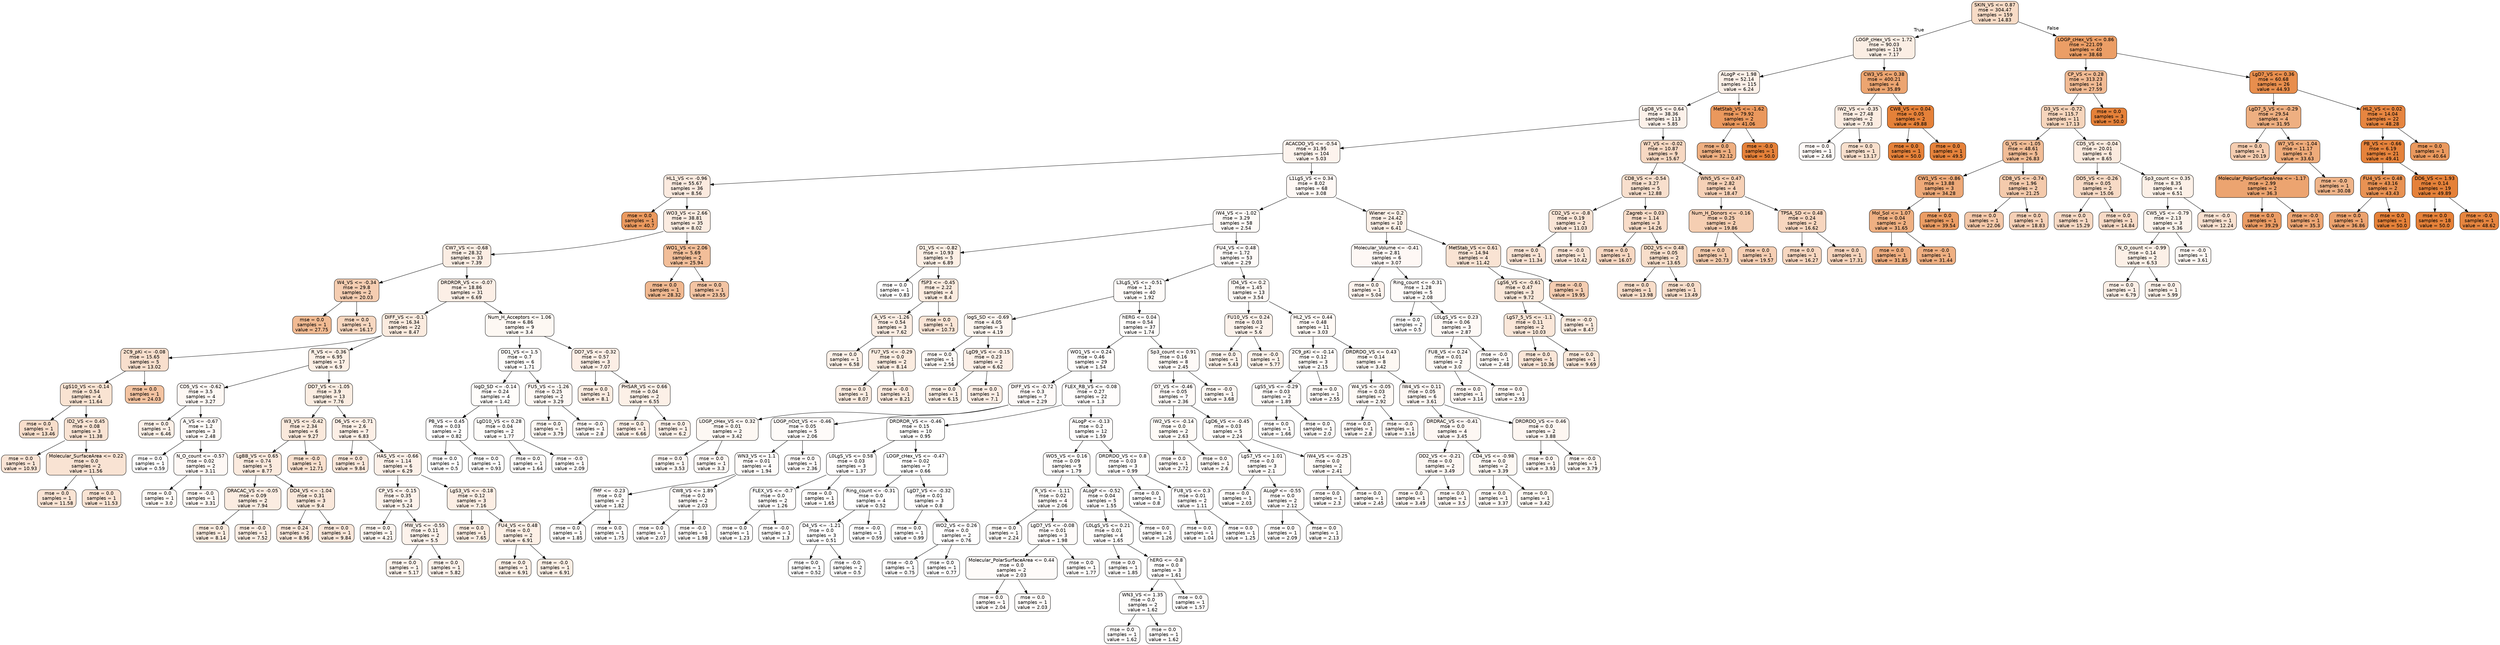 digraph Tree {
node [shape=box, style="filled, rounded", color="black", fontname=helvetica] ;
edge [fontname=helvetica] ;
0 [label="SKIN_VS <= 0.87\nmse = 304.47\nsamples = 159\nvalue = 14.83", fillcolor="#f7dbc6"] ;
1 [label="LOGP_cHex_VS <= 1.72\nmse = 90.03\nsamples = 119\nvalue = 7.17", fillcolor="#fbeee4"] ;
0 -> 1 [labeldistance=2.5, labelangle=45, headlabel="True"] ;
2 [label="ALogP <= 1.98\nmse = 52.14\nsamples = 115\nvalue = 6.24", fillcolor="#fcf0e8"] ;
1 -> 2 ;
3 [label="LgD8_VS <= 0.64\nmse = 38.36\nsamples = 113\nvalue = 5.85", fillcolor="#fcf1ea"] ;
2 -> 3 ;
4 [label="ACACDO_VS <= -0.54\nmse = 31.95\nsamples = 104\nvalue = 5.03", fillcolor="#fdf3ed"] ;
3 -> 4 ;
5 [label="HL1_VS <= -0.96\nmse = 55.67\nsamples = 36\nvalue = 8.56", fillcolor="#fbeadf"] ;
4 -> 5 ;
6 [label="mse = 0.0\nsamples = 1\nvalue = 40.7", fillcolor="#ea995e"] ;
5 -> 6 ;
7 [label="WO3_VS <= 2.66\nmse = 38.81\nsamples = 35\nvalue = 8.02", fillcolor="#fbece1"] ;
5 -> 7 ;
8 [label="CW7_VS <= -0.68\nmse = 28.32\nsamples = 33\nvalue = 7.39", fillcolor="#fbede3"] ;
7 -> 8 ;
9 [label="W4_VS <= -0.34\nmse = 29.8\nsamples = 2\nvalue = 20.03", fillcolor="#f5cdb1"] ;
8 -> 9 ;
10 [label="mse = 0.0\nsamples = 1\nvalue = 27.75", fillcolor="#f1ba92"] ;
9 -> 10 ;
11 [label="mse = 0.0\nsamples = 1\nvalue = 16.17", fillcolor="#f7d7c0"] ;
9 -> 11 ;
12 [label="DRDRDR_VS <= -0.07\nmse = 18.86\nsamples = 31\nvalue = 6.69", fillcolor="#fcefe6"] ;
8 -> 12 ;
13 [label="DIFF_VS <= -0.1\nmse = 16.34\nsamples = 22\nvalue = 8.47", fillcolor="#fbebdf"] ;
12 -> 13 ;
14 [label="2C9_pKi <= -0.08\nmse = 15.65\nsamples = 5\nvalue = 13.02", fillcolor="#f8dfcd"] ;
13 -> 14 ;
15 [label="LgS10_VS <= -0.14\nmse = 0.54\nsamples = 4\nvalue = 11.64", fillcolor="#f9e3d2"] ;
14 -> 15 ;
16 [label="mse = 0.0\nsamples = 1\nvalue = 13.46", fillcolor="#f8decb"] ;
15 -> 16 ;
17 [label="ID2_VS <= 0.45\nmse = 0.08\nsamples = 3\nvalue = 11.38", fillcolor="#f9e3d3"] ;
15 -> 17 ;
18 [label="mse = 0.0\nsamples = 1\nvalue = 10.93", fillcolor="#fae4d5"] ;
17 -> 18 ;
19 [label="Molecular_SurfaceArea <= 0.22\nmse = 0.0\nsamples = 2\nvalue = 11.56", fillcolor="#f9e3d3"] ;
17 -> 19 ;
20 [label="mse = 0.0\nsamples = 1\nvalue = 11.58", fillcolor="#f9e3d3"] ;
19 -> 20 ;
21 [label="mse = 0.0\nsamples = 1\nvalue = 11.53", fillcolor="#f9e3d3"] ;
19 -> 21 ;
22 [label="mse = 0.0\nsamples = 1\nvalue = 24.03", fillcolor="#f3c3a1"] ;
14 -> 22 ;
23 [label="R_VS <= -0.36\nmse = 6.95\nsamples = 17\nvalue = 6.9", fillcolor="#fcefe5"] ;
13 -> 23 ;
24 [label="CD5_VS <= -0.62\nmse = 3.5\nsamples = 4\nvalue = 3.27", fillcolor="#fef8f4"] ;
23 -> 24 ;
25 [label="mse = 0.0\nsamples = 1\nvalue = 6.46", fillcolor="#fcf0e7"] ;
24 -> 25 ;
26 [label="A_VS <= -0.67\nmse = 1.2\nsamples = 3\nvalue = 2.48", fillcolor="#fefaf7"] ;
24 -> 26 ;
27 [label="mse = 0.0\nsamples = 1\nvalue = 0.59", fillcolor="#ffffff"] ;
26 -> 27 ;
28 [label="N_O_count <= -0.57\nmse = 0.02\nsamples = 2\nvalue = 3.11", fillcolor="#fef8f5"] ;
26 -> 28 ;
29 [label="mse = 0.0\nsamples = 1\nvalue = 3.0", fillcolor="#fef9f5"] ;
28 -> 29 ;
30 [label="mse = -0.0\nsamples = 1\nvalue = 3.31", fillcolor="#fef8f4"] ;
28 -> 30 ;
31 [label="DD7_VS <= -1.05\nmse = 3.9\nsamples = 13\nvalue = 7.76", fillcolor="#fbede2"] ;
23 -> 31 ;
32 [label="W3_VS <= -0.42\nmse = 2.34\nsamples = 6\nvalue = 9.27", fillcolor="#fae9dc"] ;
31 -> 32 ;
33 [label="LgBB_VS <= 0.65\nmse = 0.74\nsamples = 5\nvalue = 8.77", fillcolor="#fbeade"] ;
32 -> 33 ;
34 [label="DRACAC_VS <= -0.05\nmse = 0.09\nsamples = 2\nvalue = 7.94", fillcolor="#fbece1"] ;
33 -> 34 ;
35 [label="mse = 0.0\nsamples = 1\nvalue = 8.14", fillcolor="#fbece0"] ;
34 -> 35 ;
36 [label="mse = -0.0\nsamples = 1\nvalue = 7.52", fillcolor="#fbede3"] ;
34 -> 36 ;
37 [label="DD4_VS <= -1.04\nmse = 0.31\nsamples = 3\nvalue = 9.4", fillcolor="#fae8db"] ;
33 -> 37 ;
38 [label="mse = 0.24\nsamples = 2\nvalue = 8.96", fillcolor="#fbe9dd"] ;
37 -> 38 ;
39 [label="mse = 0.0\nsamples = 1\nvalue = 9.84", fillcolor="#fae7da"] ;
37 -> 39 ;
40 [label="mse = -0.0\nsamples = 1\nvalue = 12.71", fillcolor="#f9e0ce"] ;
32 -> 40 ;
41 [label="D6_VS <= -0.71\nmse = 2.6\nsamples = 7\nvalue = 6.83", fillcolor="#fcefe6"] ;
31 -> 41 ;
42 [label="mse = 0.0\nsamples = 1\nvalue = 9.84", fillcolor="#fae7da"] ;
41 -> 42 ;
43 [label="HAS_VS <= -0.66\nmse = 1.14\nsamples = 6\nvalue = 6.29", fillcolor="#fcf0e8"] ;
41 -> 43 ;
44 [label="CP_VS <= -0.15\nmse = 0.35\nsamples = 3\nvalue = 5.24", fillcolor="#fdf3ec"] ;
43 -> 44 ;
45 [label="mse = 0.0\nsamples = 1\nvalue = 4.21", fillcolor="#fdf6f0"] ;
44 -> 45 ;
46 [label="MW_VS <= -0.55\nmse = 0.11\nsamples = 2\nvalue = 5.5", fillcolor="#fcf2eb"] ;
44 -> 46 ;
47 [label="mse = 0.0\nsamples = 1\nvalue = 5.17", fillcolor="#fdf3ec"] ;
46 -> 47 ;
48 [label="mse = 0.0\nsamples = 1\nvalue = 5.82", fillcolor="#fcf1ea"] ;
46 -> 48 ;
49 [label="LgS3_VS <= -0.18\nmse = 0.12\nsamples = 3\nvalue = 7.16", fillcolor="#fceee4"] ;
43 -> 49 ;
50 [label="mse = 0.0\nsamples = 1\nvalue = 7.65", fillcolor="#fbede2"] ;
49 -> 50 ;
51 [label="FU4_VS <= 0.48\nmse = 0.0\nsamples = 2\nvalue = 6.91", fillcolor="#fcefe5"] ;
49 -> 51 ;
52 [label="mse = 0.0\nsamples = 1\nvalue = 6.91", fillcolor="#fcefe5"] ;
51 -> 52 ;
53 [label="mse = -0.0\nsamples = 1\nvalue = 6.91", fillcolor="#fcefe5"] ;
51 -> 53 ;
54 [label="Num_H_Acceptors <= 1.06\nmse = 6.86\nsamples = 9\nvalue = 3.4", fillcolor="#fdf8f3"] ;
12 -> 54 ;
55 [label="DD1_VS <= 1.5\nmse = 0.7\nsamples = 6\nvalue = 1.71", fillcolor="#fefcfa"] ;
54 -> 55 ;
56 [label="logD_SD <= -0.14\nmse = 0.24\nsamples = 4\nvalue = 1.42", fillcolor="#fffdfb"] ;
55 -> 56 ;
57 [label="PB_VS <= 0.45\nmse = 0.03\nsamples = 2\nvalue = 0.82", fillcolor="#fffefe"] ;
56 -> 57 ;
58 [label="mse = 0.0\nsamples = 1\nvalue = 0.5", fillcolor="#ffffff"] ;
57 -> 58 ;
59 [label="mse = 0.0\nsamples = 1\nvalue = 0.93", fillcolor="#fffefd"] ;
57 -> 59 ;
60 [label="LgD10_VS <= 0.28\nmse = 0.04\nsamples = 2\nvalue = 1.77", fillcolor="#fefcfa"] ;
56 -> 60 ;
61 [label="mse = 0.0\nsamples = 1\nvalue = 1.64", fillcolor="#fefcfa"] ;
60 -> 61 ;
62 [label="mse = -0.0\nsamples = 1\nvalue = 2.09", fillcolor="#fefbf9"] ;
60 -> 62 ;
63 [label="FU5_VS <= -1.26\nmse = 0.25\nsamples = 2\nvalue = 3.29", fillcolor="#fef8f4"] ;
55 -> 63 ;
64 [label="mse = 0.0\nsamples = 1\nvalue = 3.79", fillcolor="#fdf7f2"] ;
63 -> 64 ;
65 [label="mse = -0.0\nsamples = 1\nvalue = 2.8", fillcolor="#fef9f6"] ;
63 -> 65 ;
66 [label="DD7_VS <= -0.32\nmse = 0.57\nsamples = 3\nvalue = 7.07", fillcolor="#fceee5"] ;
54 -> 66 ;
67 [label="mse = 0.0\nsamples = 1\nvalue = 8.1", fillcolor="#fbece1"] ;
66 -> 67 ;
68 [label="PHSAR_VS <= 0.66\nmse = 0.04\nsamples = 2\nvalue = 6.55", fillcolor="#fcf0e7"] ;
66 -> 68 ;
69 [label="mse = 0.0\nsamples = 1\nvalue = 6.66", fillcolor="#fcefe6"] ;
68 -> 69 ;
70 [label="mse = 0.0\nsamples = 1\nvalue = 6.2", fillcolor="#fcf0e8"] ;
68 -> 70 ;
71 [label="WO1_VS <= 2.06\nmse = 5.69\nsamples = 2\nvalue = 25.94", fillcolor="#f2be99"] ;
7 -> 71 ;
72 [label="mse = 0.0\nsamples = 1\nvalue = 28.32", fillcolor="#f0b890"] ;
71 -> 72 ;
73 [label="mse = 0.0\nsamples = 1\nvalue = 23.55", fillcolor="#f3c4a3"] ;
71 -> 73 ;
74 [label="L1LgS_VS <= 0.34\nmse = 8.02\nsamples = 68\nvalue = 3.08", fillcolor="#fef8f5"] ;
4 -> 74 ;
75 [label="IW4_VS <= -1.02\nmse = 3.29\nsamples = 58\nvalue = 2.54", fillcolor="#fefaf7"] ;
74 -> 75 ;
76 [label="D1_VS <= -0.82\nmse = 10.93\nsamples = 5\nvalue = 6.89", fillcolor="#fcefe5"] ;
75 -> 76 ;
77 [label="mse = 0.0\nsamples = 1\nvalue = 0.83", fillcolor="#fffefe"] ;
76 -> 77 ;
78 [label="fSP3 <= -0.45\nmse = 2.22\nsamples = 4\nvalue = 8.4", fillcolor="#fbebdf"] ;
76 -> 78 ;
79 [label="A_VS <= -1.26\nmse = 0.54\nsamples = 3\nvalue = 7.62", fillcolor="#fbede3"] ;
78 -> 79 ;
80 [label="mse = 0.0\nsamples = 1\nvalue = 6.58", fillcolor="#fcf0e7"] ;
79 -> 80 ;
81 [label="FU7_VS <= -0.29\nmse = 0.0\nsamples = 2\nvalue = 8.14", fillcolor="#fbece0"] ;
79 -> 81 ;
82 [label="mse = 0.0\nsamples = 1\nvalue = 8.07", fillcolor="#fbece1"] ;
81 -> 82 ;
83 [label="mse = -0.0\nsamples = 1\nvalue = 8.21", fillcolor="#fbebe0"] ;
81 -> 83 ;
84 [label="mse = 0.0\nsamples = 1\nvalue = 10.73", fillcolor="#fae5d6"] ;
78 -> 84 ;
85 [label="FU4_VS <= 0.48\nmse = 1.72\nsamples = 53\nvalue = 2.29", fillcolor="#fefaf8"] ;
75 -> 85 ;
86 [label="L3LgS_VS <= -0.51\nmse = 1.2\nsamples = 40\nvalue = 1.92", fillcolor="#fefbf9"] ;
85 -> 86 ;
87 [label="logS_SD <= -0.69\nmse = 4.05\nsamples = 3\nvalue = 4.19", fillcolor="#fdf6f0"] ;
86 -> 87 ;
88 [label="mse = 0.0\nsamples = 1\nvalue = 2.56", fillcolor="#fefaf7"] ;
87 -> 88 ;
89 [label="LgD9_VS <= -0.15\nmse = 0.23\nsamples = 2\nvalue = 6.62", fillcolor="#fcefe7"] ;
87 -> 89 ;
90 [label="mse = 0.0\nsamples = 1\nvalue = 6.15", fillcolor="#fcf1e8"] ;
89 -> 90 ;
91 [label="mse = 0.0\nsamples = 1\nvalue = 7.1", fillcolor="#fceee5"] ;
89 -> 91 ;
92 [label="hERG <= 0.04\nmse = 0.54\nsamples = 37\nvalue = 1.74", fillcolor="#fefcfa"] ;
86 -> 92 ;
93 [label="WO1_VS <= 0.24\nmse = 0.46\nsamples = 29\nvalue = 1.54", fillcolor="#fefcfb"] ;
92 -> 93 ;
94 [label="DIFF_VS <= -0.72\nmse = 0.3\nsamples = 7\nvalue = 2.29", fillcolor="#fefaf8"] ;
93 -> 94 ;
95 [label="LOGP_cHex_VS <= 0.32\nmse = 0.01\nsamples = 2\nvalue = 3.42", fillcolor="#fdf8f3"] ;
94 -> 95 ;
96 [label="mse = 0.0\nsamples = 1\nvalue = 3.53", fillcolor="#fdf7f3"] ;
95 -> 96 ;
97 [label="mse = 0.0\nsamples = 1\nvalue = 3.3", fillcolor="#fef8f4"] ;
95 -> 97 ;
98 [label="LOGP_nOct_VS <= -0.46\nmse = 0.05\nsamples = 5\nvalue = 2.06", fillcolor="#fefbf9"] ;
94 -> 98 ;
99 [label="WN3_VS <= 1.1\nmse = 0.01\nsamples = 4\nvalue = 1.94", fillcolor="#fefbf9"] ;
98 -> 99 ;
100 [label="fMF <= -0.23\nmse = 0.0\nsamples = 2\nvalue = 1.82", fillcolor="#fefcfa"] ;
99 -> 100 ;
101 [label="mse = 0.0\nsamples = 1\nvalue = 1.85", fillcolor="#fefcfa"] ;
100 -> 101 ;
102 [label="mse = 0.0\nsamples = 1\nvalue = 1.75", fillcolor="#fefcfa"] ;
100 -> 102 ;
103 [label="CW8_VS <= 1.89\nmse = 0.0\nsamples = 2\nvalue = 2.03", fillcolor="#fefbf9"] ;
99 -> 103 ;
104 [label="mse = 0.0\nsamples = 1\nvalue = 2.07", fillcolor="#fefbf9"] ;
103 -> 104 ;
105 [label="mse = -0.0\nsamples = 1\nvalue = 1.98", fillcolor="#fefbf9"] ;
103 -> 105 ;
106 [label="mse = 0.0\nsamples = 1\nvalue = 2.36", fillcolor="#fefaf8"] ;
98 -> 106 ;
107 [label="FLEX_RB_VS <= -0.08\nmse = 0.27\nsamples = 22\nvalue = 1.3", fillcolor="#fffdfc"] ;
93 -> 107 ;
108 [label="DRDRDR_VS <= -0.46\nmse = 0.15\nsamples = 10\nvalue = 0.95", fillcolor="#fffefd"] ;
107 -> 108 ;
109 [label="L0LgS_VS <= 0.58\nmse = 0.03\nsamples = 3\nvalue = 1.37", fillcolor="#fffdfc"] ;
108 -> 109 ;
110 [label="FLEX_VS <= -0.7\nmse = 0.0\nsamples = 2\nvalue = 1.26", fillcolor="#fffdfc"] ;
109 -> 110 ;
111 [label="mse = 0.0\nsamples = 1\nvalue = 1.23", fillcolor="#fffdfc"] ;
110 -> 111 ;
112 [label="mse = -0.0\nsamples = 1\nvalue = 1.3", fillcolor="#fffdfc"] ;
110 -> 112 ;
113 [label="mse = 0.0\nsamples = 1\nvalue = 1.65", fillcolor="#fefcfa"] ;
109 -> 113 ;
114 [label="LOGP_cHex_VS <= -0.47\nmse = 0.02\nsamples = 7\nvalue = 0.66", fillcolor="#fffffe"] ;
108 -> 114 ;
115 [label="Ring_count <= -0.31\nmse = 0.0\nsamples = 4\nvalue = 0.52", fillcolor="#ffffff"] ;
114 -> 115 ;
116 [label="D4_VS <= -1.21\nmse = 0.0\nsamples = 3\nvalue = 0.51", fillcolor="#ffffff"] ;
115 -> 116 ;
117 [label="mse = 0.0\nsamples = 1\nvalue = 0.52", fillcolor="#ffffff"] ;
116 -> 117 ;
118 [label="mse = -0.0\nsamples = 2\nvalue = 0.5", fillcolor="#ffffff"] ;
116 -> 118 ;
119 [label="mse = -0.0\nsamples = 1\nvalue = 0.59", fillcolor="#ffffff"] ;
115 -> 119 ;
120 [label="LgD7_VS <= -0.32\nmse = 0.01\nsamples = 3\nvalue = 0.8", fillcolor="#fffefe"] ;
114 -> 120 ;
121 [label="mse = 0.0\nsamples = 1\nvalue = 0.99", fillcolor="#fffefd"] ;
120 -> 121 ;
122 [label="WO2_VS <= 0.26\nmse = 0.0\nsamples = 2\nvalue = 0.76", fillcolor="#fffefe"] ;
120 -> 122 ;
123 [label="mse = -0.0\nsamples = 1\nvalue = 0.75", fillcolor="#fffefe"] ;
122 -> 123 ;
124 [label="mse = 0.0\nsamples = 1\nvalue = 0.77", fillcolor="#fffefe"] ;
122 -> 124 ;
125 [label="ALogP <= -0.13\nmse = 0.2\nsamples = 12\nvalue = 1.59", fillcolor="#fefcfb"] ;
107 -> 125 ;
126 [label="WO5_VS <= 0.16\nmse = 0.09\nsamples = 9\nvalue = 1.79", fillcolor="#fefcfa"] ;
125 -> 126 ;
127 [label="R_VS <= -1.11\nmse = 0.02\nsamples = 4\nvalue = 2.06", fillcolor="#fefbf9"] ;
126 -> 127 ;
128 [label="mse = 0.0\nsamples = 1\nvalue = 2.24", fillcolor="#fefbf8"] ;
127 -> 128 ;
129 [label="LgD7_VS <= -0.08\nmse = 0.01\nsamples = 3\nvalue = 1.98", fillcolor="#fefbf9"] ;
127 -> 129 ;
130 [label="Molecular_PolarSurfaceArea <= 0.44\nmse = 0.0\nsamples = 2\nvalue = 2.03", fillcolor="#fefbf9"] ;
129 -> 130 ;
131 [label="mse = 0.0\nsamples = 1\nvalue = 2.04", fillcolor="#fefbf9"] ;
130 -> 131 ;
132 [label="mse = 0.0\nsamples = 1\nvalue = 2.03", fillcolor="#fefbf9"] ;
130 -> 132 ;
133 [label="mse = 0.0\nsamples = 1\nvalue = 1.77", fillcolor="#fefcfa"] ;
129 -> 133 ;
134 [label="ALogP <= -0.52\nmse = 0.04\nsamples = 5\nvalue = 1.55", fillcolor="#fefcfb"] ;
126 -> 134 ;
135 [label="L0LgS_VS <= 0.21\nmse = 0.01\nsamples = 4\nvalue = 1.65", fillcolor="#fefcfa"] ;
134 -> 135 ;
136 [label="mse = 0.0\nsamples = 1\nvalue = 1.85", fillcolor="#fefcfa"] ;
135 -> 136 ;
137 [label="hERG <= -0.8\nmse = 0.0\nsamples = 3\nvalue = 1.61", fillcolor="#fefcfb"] ;
135 -> 137 ;
138 [label="WN3_VS <= 1.35\nmse = 0.0\nsamples = 2\nvalue = 1.62", fillcolor="#fefcfb"] ;
137 -> 138 ;
139 [label="mse = 0.0\nsamples = 1\nvalue = 1.62", fillcolor="#fefcfb"] ;
138 -> 139 ;
140 [label="mse = 0.0\nsamples = 1\nvalue = 1.62", fillcolor="#fefcfb"] ;
138 -> 140 ;
141 [label="mse = 0.0\nsamples = 1\nvalue = 1.57", fillcolor="#fefcfb"] ;
137 -> 141 ;
142 [label="mse = 0.0\nsamples = 1\nvalue = 1.26", fillcolor="#fffdfc"] ;
134 -> 142 ;
143 [label="DRDRDO_VS <= 0.8\nmse = 0.03\nsamples = 3\nvalue = 0.99", fillcolor="#fffefd"] ;
125 -> 143 ;
144 [label="mse = 0.0\nsamples = 1\nvalue = 0.8", fillcolor="#fffefe"] ;
143 -> 144 ;
145 [label="FU8_VS <= 0.3\nmse = 0.01\nsamples = 2\nvalue = 1.11", fillcolor="#fffdfd"] ;
143 -> 145 ;
146 [label="mse = 0.0\nsamples = 1\nvalue = 1.04", fillcolor="#fffefd"] ;
145 -> 146 ;
147 [label="mse = 0.0\nsamples = 1\nvalue = 1.25", fillcolor="#fffdfc"] ;
145 -> 147 ;
148 [label="Sp3_count <= 0.91\nmse = 0.16\nsamples = 8\nvalue = 2.45", fillcolor="#fefaf7"] ;
92 -> 148 ;
149 [label="D7_VS <= -0.46\nmse = 0.05\nsamples = 7\nvalue = 2.36", fillcolor="#fefaf8"] ;
148 -> 149 ;
150 [label="IW2_VS <= -0.14\nmse = 0.0\nsamples = 2\nvalue = 2.63", fillcolor="#fefaf6"] ;
149 -> 150 ;
151 [label="mse = 0.0\nsamples = 1\nvalue = 2.72", fillcolor="#fef9f6"] ;
150 -> 151 ;
152 [label="mse = 0.0\nsamples = 1\nvalue = 2.6", fillcolor="#fefaf7"] ;
150 -> 152 ;
153 [label="LgD6_VS <= -0.45\nmse = 0.03\nsamples = 5\nvalue = 2.24", fillcolor="#fefbf8"] ;
149 -> 153 ;
154 [label="LgS7_VS <= 1.01\nmse = 0.0\nsamples = 3\nvalue = 2.1", fillcolor="#fefbf9"] ;
153 -> 154 ;
155 [label="mse = 0.0\nsamples = 1\nvalue = 2.03", fillcolor="#fefbf9"] ;
154 -> 155 ;
156 [label="ALogP <= -0.55\nmse = 0.0\nsamples = 2\nvalue = 2.12", fillcolor="#fefbf9"] ;
154 -> 156 ;
157 [label="mse = 0.0\nsamples = 1\nvalue = 2.09", fillcolor="#fefbf9"] ;
156 -> 157 ;
158 [label="mse = 0.0\nsamples = 1\nvalue = 2.13", fillcolor="#fefbf8"] ;
156 -> 158 ;
159 [label="IW4_VS <= -0.25\nmse = 0.0\nsamples = 2\nvalue = 2.41", fillcolor="#fefaf7"] ;
153 -> 159 ;
160 [label="mse = 0.0\nsamples = 1\nvalue = 2.3", fillcolor="#fefaf8"] ;
159 -> 160 ;
161 [label="mse = 0.0\nsamples = 1\nvalue = 2.45", fillcolor="#fefaf7"] ;
159 -> 161 ;
162 [label="mse = -0.0\nsamples = 1\nvalue = 3.68", fillcolor="#fdf7f2"] ;
148 -> 162 ;
163 [label="ID4_VS <= 0.2\nmse = 1.45\nsamples = 13\nvalue = 3.54", fillcolor="#fdf7f3"] ;
85 -> 163 ;
164 [label="FU10_VS <= 0.24\nmse = 0.03\nsamples = 2\nvalue = 5.6", fillcolor="#fcf2eb"] ;
163 -> 164 ;
165 [label="mse = 0.0\nsamples = 1\nvalue = 5.43", fillcolor="#fcf2eb"] ;
164 -> 165 ;
166 [label="mse = -0.0\nsamples = 1\nvalue = 5.77", fillcolor="#fcf2ea"] ;
164 -> 166 ;
167 [label="HL2_VS <= 0.44\nmse = 0.48\nsamples = 11\nvalue = 3.03", fillcolor="#fef9f5"] ;
163 -> 167 ;
168 [label="2C9_pKi <= -0.14\nmse = 0.12\nsamples = 3\nvalue = 2.15", fillcolor="#fefbf8"] ;
167 -> 168 ;
169 [label="LgS5_VS <= -0.29\nmse = 0.03\nsamples = 2\nvalue = 1.89", fillcolor="#fefbf9"] ;
168 -> 169 ;
170 [label="mse = 0.0\nsamples = 1\nvalue = 1.66", fillcolor="#fefcfa"] ;
169 -> 170 ;
171 [label="mse = 0.0\nsamples = 1\nvalue = 2.0", fillcolor="#fefbf9"] ;
169 -> 171 ;
172 [label="mse = 0.0\nsamples = 1\nvalue = 2.55", fillcolor="#fefaf7"] ;
168 -> 172 ;
173 [label="DRDRDO_VS <= 0.43\nmse = 0.14\nsamples = 8\nvalue = 3.42", fillcolor="#fdf8f3"] ;
167 -> 173 ;
174 [label="W4_VS <= -0.05\nmse = 0.03\nsamples = 2\nvalue = 2.92", fillcolor="#fef9f5"] ;
173 -> 174 ;
175 [label="mse = 0.0\nsamples = 1\nvalue = 2.8", fillcolor="#fef9f6"] ;
174 -> 175 ;
176 [label="mse = -0.0\nsamples = 1\nvalue = 3.16", fillcolor="#fef8f4"] ;
174 -> 176 ;
177 [label="IW4_VS <= 0.11\nmse = 0.05\nsamples = 6\nvalue = 3.61", fillcolor="#fdf7f3"] ;
173 -> 177 ;
178 [label="DRDRAC_VS <= -0.41\nmse = 0.0\nsamples = 4\nvalue = 3.45", fillcolor="#fdf7f3"] ;
177 -> 178 ;
179 [label="DD2_VS <= -0.21\nmse = 0.0\nsamples = 2\nvalue = 3.49", fillcolor="#fdf7f3"] ;
178 -> 179 ;
180 [label="mse = 0.0\nsamples = 1\nvalue = 3.49", fillcolor="#fdf7f3"] ;
179 -> 180 ;
181 [label="mse = 0.0\nsamples = 1\nvalue = 3.5", fillcolor="#fdf7f3"] ;
179 -> 181 ;
182 [label="CD4_VS <= -0.98\nmse = 0.0\nsamples = 2\nvalue = 3.39", fillcolor="#fdf8f3"] ;
178 -> 182 ;
183 [label="mse = 0.0\nsamples = 1\nvalue = 3.37", fillcolor="#fdf8f4"] ;
182 -> 183 ;
184 [label="mse = 0.0\nsamples = 1\nvalue = 3.42", fillcolor="#fdf8f3"] ;
182 -> 184 ;
185 [label="DRDRDO_VS <= 0.46\nmse = 0.0\nsamples = 2\nvalue = 3.88", fillcolor="#fdf6f1"] ;
177 -> 185 ;
186 [label="mse = 0.0\nsamples = 1\nvalue = 3.93", fillcolor="#fdf6f1"] ;
185 -> 186 ;
187 [label="mse = -0.0\nsamples = 1\nvalue = 3.79", fillcolor="#fdf7f2"] ;
185 -> 187 ;
188 [label="Wiener <= 0.2\nmse = 24.42\nsamples = 10\nvalue = 6.41", fillcolor="#fcf0e7"] ;
74 -> 188 ;
189 [label="Molecular_Volume <= -0.41\nmse = 2.81\nsamples = 6\nvalue = 3.07", fillcolor="#fef8f5"] ;
188 -> 189 ;
190 [label="mse = 0.0\nsamples = 1\nvalue = 5.04", fillcolor="#fdf3ed"] ;
189 -> 190 ;
191 [label="Ring_count <= -0.31\nmse = 1.28\nsamples = 5\nvalue = 2.08", fillcolor="#fefbf9"] ;
189 -> 191 ;
192 [label="mse = 0.0\nsamples = 2\nvalue = 0.5", fillcolor="#ffffff"] ;
191 -> 192 ;
193 [label="L0LgS_VS <= 0.23\nmse = 0.06\nsamples = 3\nvalue = 2.87", fillcolor="#fef9f6"] ;
191 -> 193 ;
194 [label="FU8_VS <= 0.24\nmse = 0.01\nsamples = 2\nvalue = 3.0", fillcolor="#fef9f5"] ;
193 -> 194 ;
195 [label="mse = 0.0\nsamples = 1\nvalue = 3.14", fillcolor="#fef8f4"] ;
194 -> 195 ;
196 [label="mse = 0.0\nsamples = 1\nvalue = 2.93", fillcolor="#fef9f5"] ;
194 -> 196 ;
197 [label="mse = -0.0\nsamples = 1\nvalue = 2.48", fillcolor="#fefaf7"] ;
193 -> 197 ;
198 [label="MetStab_VS <= 0.61\nmse = 14.94\nsamples = 4\nvalue = 11.42", fillcolor="#f9e3d3"] ;
188 -> 198 ;
199 [label="LgS6_VS <= -0.61\nmse = 0.47\nsamples = 3\nvalue = 9.72", fillcolor="#fae8da"] ;
198 -> 199 ;
200 [label="LgS7_5_VS <= -1.1\nmse = 0.11\nsamples = 2\nvalue = 10.03", fillcolor="#fae7d9"] ;
199 -> 200 ;
201 [label="mse = 0.0\nsamples = 1\nvalue = 10.36", fillcolor="#fae6d8"] ;
200 -> 201 ;
202 [label="mse = 0.0\nsamples = 1\nvalue = 9.69", fillcolor="#fae8da"] ;
200 -> 202 ;
203 [label="mse = -0.0\nsamples = 1\nvalue = 8.47", fillcolor="#fbebdf"] ;
199 -> 203 ;
204 [label="mse = -0.0\nsamples = 1\nvalue = 19.95", fillcolor="#f5cdb1"] ;
198 -> 204 ;
205 [label="W7_VS <= -0.02\nmse = 10.87\nsamples = 9\nvalue = 15.67", fillcolor="#f7d8c2"] ;
3 -> 205 ;
206 [label="CD8_VS <= -0.54\nmse = 3.27\nsamples = 5\nvalue = 12.88", fillcolor="#f8dfcd"] ;
205 -> 206 ;
207 [label="CD2_VS <= -0.8\nmse = 0.19\nsamples = 2\nvalue = 11.03", fillcolor="#f9e4d5"] ;
206 -> 207 ;
208 [label="mse = 0.0\nsamples = 1\nvalue = 11.34", fillcolor="#f9e3d4"] ;
207 -> 208 ;
209 [label="mse = -0.0\nsamples = 1\nvalue = 10.42", fillcolor="#fae6d7"] ;
207 -> 209 ;
210 [label="Zagreb <= 0.03\nmse = 1.14\nsamples = 3\nvalue = 14.26", fillcolor="#f8dcc8"] ;
206 -> 210 ;
211 [label="mse = 0.0\nsamples = 1\nvalue = 16.07", fillcolor="#f7d7c1"] ;
210 -> 211 ;
212 [label="DD2_VS <= 0.48\nmse = 0.05\nsamples = 2\nvalue = 13.65", fillcolor="#f8deca"] ;
210 -> 212 ;
213 [label="mse = 0.0\nsamples = 1\nvalue = 13.98", fillcolor="#f8ddc9"] ;
212 -> 213 ;
214 [label="mse = -0.0\nsamples = 1\nvalue = 13.49", fillcolor="#f8decb"] ;
212 -> 214 ;
215 [label="WN5_VS <= 0.47\nmse = 2.82\nsamples = 4\nvalue = 18.47", fillcolor="#f6d1b7"] ;
205 -> 215 ;
216 [label="Num_H_Donors <= -0.16\nmse = 0.25\nsamples = 2\nvalue = 19.86", fillcolor="#f5ceb2"] ;
215 -> 216 ;
217 [label="mse = 0.0\nsamples = 1\nvalue = 20.73", fillcolor="#f4ccae"] ;
216 -> 217 ;
218 [label="mse = 0.0\nsamples = 1\nvalue = 19.57", fillcolor="#f5ceb3"] ;
216 -> 218 ;
219 [label="TPSA_SD <= 0.48\nmse = 0.24\nsamples = 2\nvalue = 16.62", fillcolor="#f7d6bf"] ;
215 -> 219 ;
220 [label="mse = 0.0\nsamples = 1\nvalue = 16.27", fillcolor="#f7d7c0"] ;
219 -> 220 ;
221 [label="mse = 0.0\nsamples = 1\nvalue = 17.31", fillcolor="#f6d4bc"] ;
219 -> 221 ;
222 [label="MetStab_VS <= -1.62\nmse = 79.92\nsamples = 2\nvalue = 41.06", fillcolor="#ea985d"] ;
2 -> 222 ;
223 [label="mse = 0.0\nsamples = 1\nvalue = 32.12", fillcolor="#eeaf81"] ;
222 -> 223 ;
224 [label="mse = -0.0\nsamples = 1\nvalue = 50.0", fillcolor="#e58139"] ;
222 -> 224 ;
225 [label="CW3_VS <= 0.38\nmse = 400.21\nsamples = 4\nvalue = 35.89", fillcolor="#eca571"] ;
1 -> 225 ;
226 [label="IW2_VS <= -0.35\nmse = 27.48\nsamples = 2\nvalue = 7.93", fillcolor="#fbece1"] ;
225 -> 226 ;
227 [label="mse = 0.0\nsamples = 1\nvalue = 2.68", fillcolor="#fef9f6"] ;
226 -> 227 ;
228 [label="mse = 0.0\nsamples = 1\nvalue = 13.17", fillcolor="#f8dfcc"] ;
226 -> 228 ;
229 [label="CW8_VS <= 0.04\nmse = 0.05\nsamples = 2\nvalue = 49.88", fillcolor="#e58139"] ;
225 -> 229 ;
230 [label="mse = 0.0\nsamples = 1\nvalue = 50.0", fillcolor="#e58139"] ;
229 -> 230 ;
231 [label="mse = 0.0\nsamples = 1\nvalue = 49.5", fillcolor="#e5823b"] ;
229 -> 231 ;
232 [label="LOGP_cHex_VS <= 0.86\nmse = 221.09\nsamples = 40\nvalue = 38.68", fillcolor="#eb9e66"] ;
0 -> 232 [labeldistance=2.5, labelangle=-45, headlabel="False"] ;
233 [label="CP_VS <= 0.28\nmse = 313.23\nsamples = 14\nvalue = 27.59", fillcolor="#f1ba93"] ;
232 -> 233 ;
234 [label="D3_VS <= -0.72\nmse = 115.7\nsamples = 11\nvalue = 17.13", fillcolor="#f6d5bc"] ;
233 -> 234 ;
235 [label="G_VS <= -1.05\nmse = 48.61\nsamples = 5\nvalue = 26.83", fillcolor="#f1bc96"] ;
234 -> 235 ;
236 [label="CW1_VS <= -0.86\nmse = 13.88\nsamples = 3\nvalue = 34.28", fillcolor="#eda978"] ;
235 -> 236 ;
237 [label="Mol_Sol <= 1.07\nmse = 0.04\nsamples = 2\nvalue = 31.65", fillcolor="#efb082"] ;
236 -> 237 ;
238 [label="mse = 0.0\nsamples = 1\nvalue = 31.85", fillcolor="#efaf82"] ;
237 -> 238 ;
239 [label="mse = -0.0\nsamples = 1\nvalue = 31.44", fillcolor="#efb083"] ;
237 -> 239 ;
240 [label="mse = 0.0\nsamples = 1\nvalue = 39.54", fillcolor="#ea9c63"] ;
236 -> 240 ;
241 [label="CD8_VS <= -0.74\nmse = 1.96\nsamples = 2\nvalue = 21.25", fillcolor="#f4caac"] ;
235 -> 241 ;
242 [label="mse = 0.0\nsamples = 1\nvalue = 22.06", fillcolor="#f4c8a9"] ;
241 -> 242 ;
243 [label="mse = 0.0\nsamples = 1\nvalue = 18.83", fillcolor="#f5d0b6"] ;
241 -> 243 ;
244 [label="CD5_VS <= -0.04\nmse = 20.01\nsamples = 6\nvalue = 8.65", fillcolor="#fbeade"] ;
234 -> 244 ;
245 [label="DD5_VS <= -0.26\nmse = 0.05\nsamples = 2\nvalue = 15.06", fillcolor="#f7dac5"] ;
244 -> 245 ;
246 [label="mse = 0.0\nsamples = 1\nvalue = 15.29", fillcolor="#f7d9c4"] ;
245 -> 246 ;
247 [label="mse = 0.0\nsamples = 1\nvalue = 14.84", fillcolor="#f7dac6"] ;
245 -> 247 ;
248 [label="Sp3_count <= 0.35\nmse = 8.35\nsamples = 4\nvalue = 6.51", fillcolor="#fcf0e7"] ;
244 -> 248 ;
249 [label="CW5_VS <= -0.79\nmse = 2.13\nsamples = 3\nvalue = 5.36", fillcolor="#fcf3ec"] ;
248 -> 249 ;
250 [label="N_O_count <= -0.99\nmse = 0.14\nsamples = 2\nvalue = 6.53", fillcolor="#fcf0e7"] ;
249 -> 250 ;
251 [label="mse = 0.0\nsamples = 1\nvalue = 6.79", fillcolor="#fcefe6"] ;
250 -> 251 ;
252 [label="mse = 0.0\nsamples = 1\nvalue = 5.99", fillcolor="#fcf1e9"] ;
250 -> 252 ;
253 [label="mse = -0.0\nsamples = 1\nvalue = 3.61", fillcolor="#fdf7f3"] ;
249 -> 253 ;
254 [label="mse = -0.0\nsamples = 1\nvalue = 12.24", fillcolor="#f9e1d0"] ;
248 -> 254 ;
255 [label="mse = 0.0\nsamples = 3\nvalue = 50.0", fillcolor="#e58139"] ;
233 -> 255 ;
256 [label="LgD7_VS <= 0.36\nmse = 60.68\nsamples = 26\nvalue = 44.93", fillcolor="#e88e4d"] ;
232 -> 256 ;
257 [label="LgD7_5_VS <= -0.29\nmse = 29.54\nsamples = 4\nvalue = 31.95", fillcolor="#eeaf81"] ;
256 -> 257 ;
258 [label="mse = 0.0\nsamples = 1\nvalue = 20.19", fillcolor="#f5cdb0"] ;
257 -> 258 ;
259 [label="W7_VS <= -1.04\nmse = 11.17\nsamples = 3\nvalue = 33.63", fillcolor="#eeab7a"] ;
257 -> 259 ;
260 [label="Molecular_PolarSurfaceArea <= -1.17\nmse = 2.99\nsamples = 2\nvalue = 36.3", fillcolor="#eca470"] ;
259 -> 260 ;
261 [label="mse = 0.0\nsamples = 1\nvalue = 39.29", fillcolor="#eb9c64"] ;
260 -> 261 ;
262 [label="mse = -0.0\nsamples = 1\nvalue = 35.3", fillcolor="#eda674"] ;
260 -> 262 ;
263 [label="mse = -0.0\nsamples = 1\nvalue = 30.08", fillcolor="#efb489"] ;
259 -> 263 ;
264 [label="HL2_VS <= 0.02\nmse = 14.04\nsamples = 22\nvalue = 48.28", fillcolor="#e68540"] ;
256 -> 264 ;
265 [label="PB_VS <= -0.66\nmse = 6.19\nsamples = 21\nvalue = 49.41", fillcolor="#e5823b"] ;
264 -> 265 ;
266 [label="FU4_VS <= 0.48\nmse = 43.16\nsamples = 2\nvalue = 43.43", fillcolor="#e89253"] ;
265 -> 266 ;
267 [label="mse = 0.0\nsamples = 1\nvalue = 36.86", fillcolor="#eca26e"] ;
266 -> 267 ;
268 [label="mse = 0.0\nsamples = 1\nvalue = 50.0", fillcolor="#e58139"] ;
266 -> 268 ;
269 [label="DD6_VS <= 1.93\nmse = 0.14\nsamples = 19\nvalue = 49.89", fillcolor="#e58139"] ;
265 -> 269 ;
270 [label="mse = 0.0\nsamples = 18\nvalue = 50.0", fillcolor="#e58139"] ;
269 -> 270 ;
271 [label="mse = -0.0\nsamples = 1\nvalue = 48.62", fillcolor="#e6853f"] ;
269 -> 271 ;
272 [label="mse = 0.0\nsamples = 1\nvalue = 40.64", fillcolor="#ea995e"] ;
264 -> 272 ;
}